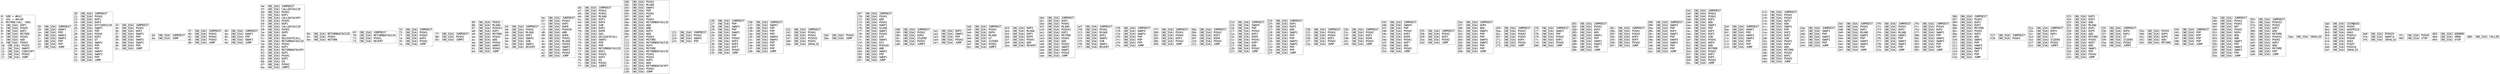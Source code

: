 digraph "graph.cfg.gv" {
	subgraph global {
		node [fontname=Courier fontsize=30.0 rank=same shape=box]
		block_0 [label="0: %00 = #0x1\l2: %01 = #0x40\l4: MSTORE(%01, %00)\l5: [NO_SSA] DUP1\l6: [NO_SSA] PUSH1\l8: [NO_SSA] DUP2\l9: [NO_SSA] MSTORE\la: [NO_SSA] PUSH1\lc: [NO_SSA] ADD\ld: [NO_SSA] PUSH2\l10: [NO_SSA] PUSH1\l12: [NO_SSA] SWAP2\l13: [NO_SSA] CODECOPY\l14: [NO_SSA] PUSH2\l17: [NO_SSA] JUMP\l"]
		block_18 [label="18: [NO_SSA] JUMPDEST\l19: [NO_SSA] SWAP1\l1a: [NO_SSA] POP\l1b: [NO_SSA] SWAP3\l1c: [NO_SSA] SWAP2\l1d: [NO_SSA] POP\l1e: [NO_SSA] POP\l1f: [NO_SSA] JUMP\l"]
		block_20 [label="20: [NO_SSA] JUMPDEST\l21: [NO_SSA] PUSH1\l23: [NO_SSA] DUP1\l24: [NO_SSA] DUP3\l25: [NO_SSA] EXTCODESIZE\l26: [NO_SSA] SWAP1\l27: [NO_SSA] POP\l28: [NO_SSA] PUSH1\l2a: [NO_SSA] DUP2\l2b: [NO_SSA] GT\l2c: [NO_SSA] SWAP2\l2d: [NO_SSA] POP\l2e: [NO_SSA] POP\l2f: [NO_SSA] SWAP2\l30: [NO_SSA] SWAP1\l31: [NO_SSA] POP\l32: [NO_SSA] JUMP\l"]
		block_33 [label="33: [NO_SSA] JUMPDEST\l34: [NO_SSA] PUSH1\l36: [NO_SSA] DUP2\l37: [NO_SSA] SWAP1\l38: [NO_SSA] POP\l39: [NO_SSA] SWAP2\l3a: [NO_SSA] SWAP1\l3b: [NO_SSA] POP\l3c: [NO_SSA] JUMP\l"]
		block_3d [label="3d: [NO_SSA] JUMPDEST\l3e: [NO_SSA] JUMP\l"]
		block_3f [label="3f: [NO_SSA] JUMPDEST\l40: [NO_SSA] PUSH1\l42: [NO_SSA] PUSH2\l45: [NO_SSA] PUSH2\l48: [NO_SSA] JUMP\l"]
		block_49 [label="49: [NO_SSA] JUMPDEST\l4a: [NO_SSA] SWAP1\l4b: [NO_SSA] POP\l4c: [NO_SSA] SWAP1\l4d: [NO_SSA] JUMP\l"]
		block_4e [label="4e: [NO_SSA] JUMPDEST\l4f: [NO_SSA] CALLDATASIZE\l50: [NO_SSA] PUSH1\l52: [NO_SSA] DUP1\l53: [NO_SSA] CALLDATACOPY\l54: [NO_SSA] PUSH1\l56: [NO_SSA] DUP1\l57: [NO_SSA] CALLDATASIZE\l58: [NO_SSA] PUSH1\l5a: [NO_SSA] DUP5\l5b: [NO_SSA] GAS\l5c: [NO_SSA] DELEGATECALL\l5d: [NO_SSA] RETURNDATASIZE\l5e: [NO_SSA] PUSH1\l60: [NO_SSA] DUP1\l61: [NO_SSA] RETURNDATACOPY\l62: [NO_SSA] DUP1\l63: [NO_SSA] PUSH1\l65: [NO_SSA] DUP2\l66: [NO_SSA] EQ\l67: [NO_SSA] PUSH2\l6a: [NO_SSA] JUMPI\l"]
		block_6b [label="6b: [NO_SSA] RETURNDATASIZE\l6c: [NO_SSA] PUSH1\l6e: [NO_SSA] RETURN\l"]
		block_6f [label="6f: [NO_SSA] JUMPDEST\l70: [NO_SSA] RETURNDATASIZE\l71: [NO_SSA] PUSH1\l73: [NO_SSA] REVERT\l"]
		block_74 [label="74: [NO_SSA] JUMPDEST\l75: [NO_SSA] PUSH1\l77: [NO_SSA] PUSH2\l7a: [NO_SSA] DUP5\l7b: [NO_SSA] PUSH2\l7e: [NO_SSA] JUMP\l"]
		block_7f [label="7f: [NO_SSA] JUMPDEST\l80: [NO_SSA] PUSH2\l83: [NO_SSA] JUMPI\l"]
		block_84 [label="84: [NO_SSA] PUSH1\l86: [NO_SSA] MLOAD\l87: [NO_SSA] PUSH32\la8: [NO_SSA] DUP2\la9: [NO_SSA] MSTORE\laa: [NO_SSA] PUSH1\lac: [NO_SSA] ADD\lad: [NO_SSA] PUSH2\lb0: [NO_SSA] SWAP1\lb1: [NO_SSA] PUSH2\lb4: [NO_SSA] JUMP\l"]
		block_b5 [label="b5: [NO_SSA] JUMPDEST\lb6: [NO_SSA] PUSH1\lb8: [NO_SSA] MLOAD\lb9: [NO_SSA] DUP1\lba: [NO_SSA] SWAP2\lbb: [NO_SSA] SUB\lbc: [NO_SSA] SWAP1\lbd: [NO_SSA] REVERT\l"]
		block_be [label="be: [NO_SSA] JUMPDEST\lbf: [NO_SSA] PUSH1\lc1: [NO_SSA] DUP1\lc2: [NO_SSA] DUP6\lc3: [NO_SSA] PUSH20\ld8: [NO_SSA] AND\ld9: [NO_SSA] DUP6\lda: [NO_SSA] PUSH1\ldc: [NO_SSA] MLOAD\ldd: [NO_SSA] PUSH2\le0: [NO_SSA] SWAP2\le1: [NO_SSA] SWAP1\le2: [NO_SSA] PUSH2\le5: [NO_SSA] JUMP\l"]
		block_e6 [label="e6: [NO_SSA] JUMPDEST\le7: [NO_SSA] PUSH1\le9: [NO_SSA] PUSH1\leb: [NO_SSA] MLOAD\lec: [NO_SSA] DUP1\led: [NO_SSA] DUP4\lee: [NO_SSA] SUB\lef: [NO_SSA] DUP2\lf0: [NO_SSA] DUP6\lf1: [NO_SSA] GAS\lf2: [NO_SSA] DELEGATECALL\lf3: [NO_SSA] SWAP2\lf4: [NO_SSA] POP\lf5: [NO_SSA] POP\lf6: [NO_SSA] RETURNDATASIZE\lf7: [NO_SSA] DUP1\lf8: [NO_SSA] PUSH1\lfa: [NO_SSA] DUP2\lfb: [NO_SSA] EQ\lfc: [NO_SSA] PUSH2\lff: [NO_SSA] JUMPI\l"]
		block_100 [label="100: [NO_SSA] PUSH1\l102: [NO_SSA] MLOAD\l103: [NO_SSA] SWAP2\l104: [NO_SSA] POP\l105: [NO_SSA] PUSH1\l107: [NO_SSA] NOT\l108: [NO_SSA] PUSH1\l10a: [NO_SSA] RETURNDATASIZE\l10b: [NO_SSA] ADD\l10c: [NO_SSA] AND\l10d: [NO_SSA] DUP3\l10e: [NO_SSA] ADD\l10f: [NO_SSA] PUSH1\l111: [NO_SSA] MSTORE\l112: [NO_SSA] RETURNDATASIZE\l113: [NO_SSA] DUP3\l114: [NO_SSA] MSTORE\l115: [NO_SSA] RETURNDATASIZE\l116: [NO_SSA] PUSH1\l118: [NO_SSA] PUSH1\l11a: [NO_SSA] DUP5\l11b: [NO_SSA] ADD\l11c: [NO_SSA] RETURNDATACOPY\l11d: [NO_SSA] PUSH2\l120: [NO_SSA] JUMP\l"]
		block_121 [label="121: [NO_SSA] JUMPDEST\l122: [NO_SSA] PUSH1\l124: [NO_SSA] SWAP2\l125: [NO_SSA] POP\l"]
		block_126 [label="126: [NO_SSA] JUMPDEST\l127: [NO_SSA] POP\l128: [NO_SSA] SWAP2\l129: [NO_SSA] POP\l12a: [NO_SSA] SWAP2\l12b: [NO_SSA] POP\l12c: [NO_SSA] PUSH2\l12f: [NO_SSA] DUP3\l130: [NO_SSA] DUP3\l131: [NO_SSA] DUP7\l132: [NO_SSA] PUSH2\l135: [NO_SSA] JUMP\l"]
		block_136 [label="136: [NO_SSA] JUMPDEST\l137: [NO_SSA] SWAP3\l138: [NO_SSA] POP\l139: [NO_SSA] POP\l13a: [NO_SSA] POP\l13b: [NO_SSA] SWAP4\l13c: [NO_SSA] SWAP3\l13d: [NO_SSA] POP\l13e: [NO_SSA] POP\l13f: [NO_SSA] POP\l140: [NO_SSA] JUMP\l"]
		block_141 [label="141: [NO_SSA] JUMPDEST\l142: [NO_SSA] PUSH1\l144: [NO_SSA] PUSH2\l147: [NO_SSA] PUSH32\l168: [NO_SSA] PUSH1\l16a: [NO_SSA] INVALID\l"]
		block_16b [label="16b: [NO_SSA] PUSH2\l16e: [NO_SSA] JUMP\l"]
		block_16f [label="16f: [NO_SSA] JUMPDEST\l170: [NO_SSA] PUSH1\l172: [NO_SSA] ADD\l173: [NO_SSA] PUSH1\l175: [NO_SSA] SWAP1\l176: [NO_SSA] SLOAD\l177: [NO_SSA] SWAP1\l178: [NO_SSA] PUSH2\l17b: [NO_SSA] EXP\l17c: [NO_SSA] SWAP1\l17d: [NO_SSA] DIV\l17e: [NO_SSA] PUSH20\l193: [NO_SSA] AND\l194: [NO_SSA] SWAP1\l195: [NO_SSA] POP\l196: [NO_SSA] SWAP1\l197: [NO_SSA] JUMP\l"]
		block_198 [label="198: [NO_SSA] JUMPDEST\l199: [NO_SSA] PUSH1\l19b: [NO_SSA] DUP4\l19c: [NO_SSA] ISZERO\l19d: [NO_SSA] PUSH2\l1a0: [NO_SSA] JUMPI\l"]
		block_1a1 [label="1a1: [NO_SSA] DUP3\l1a2: [NO_SSA] SWAP1\l1a3: [NO_SSA] POP\l1a4: [NO_SSA] PUSH2\l1a7: [NO_SSA] JUMP\l"]
		block_1a8 [label="1a8: [NO_SSA] JUMPDEST\l1a9: [NO_SSA] PUSH1\l1ab: [NO_SSA] DUP4\l1ac: [NO_SSA] MLOAD\l1ad: [NO_SSA] GT\l1ae: [NO_SSA] ISZERO\l1af: [NO_SSA] PUSH2\l1b2: [NO_SSA] JUMPI\l"]
		block_1b3 [label="1b3: [NO_SSA] DUP3\l1b4: [NO_SSA] MLOAD\l1b5: [NO_SSA] DUP1\l1b6: [NO_SSA] DUP5\l1b7: [NO_SSA] PUSH1\l1b9: [NO_SSA] ADD\l1ba: [NO_SSA] REVERT\l"]
		block_1bb [label="1bb: [NO_SSA] JUMPDEST\l1bc: [NO_SSA] DUP2\l1bd: [NO_SSA] PUSH1\l1bf: [NO_SSA] MLOAD\l1c0: [NO_SSA] PUSH32\l1e1: [NO_SSA] DUP2\l1e2: [NO_SSA] MSTORE\l1e3: [NO_SSA] PUSH1\l1e5: [NO_SSA] ADD\l1e6: [NO_SSA] PUSH2\l1e9: [NO_SSA] SWAP2\l1ea: [NO_SSA] SWAP1\l1eb: [NO_SSA] PUSH2\l1ee: [NO_SSA] JUMP\l"]
		block_1ef [label="1ef: [NO_SSA] JUMPDEST\l1f0: [NO_SSA] PUSH1\l1f2: [NO_SSA] MLOAD\l1f3: [NO_SSA] DUP1\l1f4: [NO_SSA] SWAP2\l1f5: [NO_SSA] SUB\l1f6: [NO_SSA] SWAP1\l1f7: [NO_SSA] REVERT\l"]
		block_1f8 [label="1f8: [NO_SSA] JUMPDEST\l1f9: [NO_SSA] SWAP4\l1fa: [NO_SSA] SWAP3\l1fb: [NO_SSA] POP\l1fc: [NO_SSA] POP\l1fd: [NO_SSA] POP\l1fe: [NO_SSA] JUMP\l"]
		block_1ff [label="1ff: [NO_SSA] JUMPDEST\l200: [NO_SSA] PUSH1\l202: [NO_SSA] PUSH2\l205: [NO_SSA] DUP3\l206: [NO_SSA] PUSH2\l209: [NO_SSA] JUMP\l"]
		block_20a [label="20a: [NO_SSA] JUMPDEST\l20b: [NO_SSA] PUSH2\l20e: [NO_SSA] DUP2\l20f: [NO_SSA] DUP6\l210: [NO_SSA] PUSH2\l213: [NO_SSA] JUMP\l"]
		block_214 [label="214: [NO_SSA] JUMPDEST\l215: [NO_SSA] SWAP4\l216: [NO_SSA] POP\l217: [NO_SSA] PUSH2\l21a: [NO_SSA] DUP2\l21b: [NO_SSA] DUP6\l21c: [NO_SSA] PUSH1\l21e: [NO_SSA] DUP7\l21f: [NO_SSA] ADD\l220: [NO_SSA] PUSH2\l223: [NO_SSA] JUMP\l"]
		block_224 [label="224: [NO_SSA] JUMPDEST\l225: [NO_SSA] DUP1\l226: [NO_SSA] DUP5\l227: [NO_SSA] ADD\l228: [NO_SSA] SWAP2\l229: [NO_SSA] POP\l22a: [NO_SSA] POP\l22b: [NO_SSA] SWAP3\l22c: [NO_SSA] SWAP2\l22d: [NO_SSA] POP\l22e: [NO_SSA] POP\l22f: [NO_SSA] JUMP\l"]
		block_230 [label="230: [NO_SSA] JUMPDEST\l231: [NO_SSA] PUSH1\l233: [NO_SSA] PUSH2\l236: [NO_SSA] DUP3\l237: [NO_SSA] PUSH2\l23a: [NO_SSA] JUMP\l"]
		block_23b [label="23b: [NO_SSA] JUMPDEST\l23c: [NO_SSA] PUSH2\l23f: [NO_SSA] DUP2\l240: [NO_SSA] DUP6\l241: [NO_SSA] PUSH2\l244: [NO_SSA] JUMP\l"]
		block_245 [label="245: [NO_SSA] JUMPDEST\l246: [NO_SSA] SWAP4\l247: [NO_SSA] POP\l248: [NO_SSA] PUSH2\l24b: [NO_SSA] DUP2\l24c: [NO_SSA] DUP6\l24d: [NO_SSA] PUSH1\l24f: [NO_SSA] DUP7\l250: [NO_SSA] ADD\l251: [NO_SSA] PUSH2\l254: [NO_SSA] JUMP\l"]
		block_255 [label="255: [NO_SSA] JUMPDEST\l256: [NO_SSA] PUSH2\l259: [NO_SSA] DUP2\l25a: [NO_SSA] PUSH2\l25d: [NO_SSA] JUMP\l"]
		block_25e [label="25e: [NO_SSA] JUMPDEST\l25f: [NO_SSA] DUP5\l260: [NO_SSA] ADD\l261: [NO_SSA] SWAP2\l262: [NO_SSA] POP\l263: [NO_SSA] POP\l264: [NO_SSA] SWAP3\l265: [NO_SSA] SWAP2\l266: [NO_SSA] POP\l267: [NO_SSA] POP\l268: [NO_SSA] JUMP\l"]
		block_269 [label="269: [NO_SSA] JUMPDEST\l26a: [NO_SSA] PUSH1\l26c: [NO_SSA] PUSH2\l26f: [NO_SSA] PUSH1\l271: [NO_SSA] DUP4\l272: [NO_SSA] PUSH2\l275: [NO_SSA] JUMP\l"]
		block_276 [label="276: [NO_SSA] JUMPDEST\l277: [NO_SSA] SWAP2\l278: [NO_SSA] POP\l279: [NO_SSA] PUSH2\l27c: [NO_SSA] DUP3\l27d: [NO_SSA] PUSH2\l280: [NO_SSA] JUMP\l"]
		block_281 [label="281: [NO_SSA] JUMPDEST\l282: [NO_SSA] PUSH1\l284: [NO_SSA] DUP3\l285: [NO_SSA] ADD\l286: [NO_SSA] SWAP1\l287: [NO_SSA] POP\l288: [NO_SSA] SWAP2\l289: [NO_SSA] SWAP1\l28a: [NO_SSA] POP\l28b: [NO_SSA] JUMP\l"]
		block_28c [label="28c: [NO_SSA] JUMPDEST\l28d: [NO_SSA] PUSH1\l28f: [NO_SSA] PUSH2\l292: [NO_SSA] DUP3\l293: [NO_SSA] DUP5\l294: [NO_SSA] PUSH2\l297: [NO_SSA] JUMP\l"]
		block_298 [label="298: [NO_SSA] JUMPDEST\l299: [NO_SSA] SWAP2\l29a: [NO_SSA] POP\l29b: [NO_SSA] DUP2\l29c: [NO_SSA] SWAP1\l29d: [NO_SSA] POP\l29e: [NO_SSA] SWAP3\l29f: [NO_SSA] SWAP2\l2a0: [NO_SSA] POP\l2a1: [NO_SSA] POP\l2a2: [NO_SSA] JUMP\l"]
		block_2a3 [label="2a3: [NO_SSA] JUMPDEST\l2a4: [NO_SSA] PUSH1\l2a6: [NO_SSA] PUSH1\l2a8: [NO_SSA] DUP3\l2a9: [NO_SSA] ADD\l2aa: [NO_SSA] SWAP1\l2ab: [NO_SSA] POP\l2ac: [NO_SSA] DUP2\l2ad: [NO_SSA] DUP2\l2ae: [NO_SSA] SUB\l2af: [NO_SSA] PUSH1\l2b1: [NO_SSA] DUP4\l2b2: [NO_SSA] ADD\l2b3: [NO_SSA] MSTORE\l2b4: [NO_SSA] PUSH2\l2b7: [NO_SSA] DUP2\l2b8: [NO_SSA] DUP5\l2b9: [NO_SSA] PUSH2\l2bc: [NO_SSA] JUMP\l"]
		block_2bd [label="2bd: [NO_SSA] JUMPDEST\l2be: [NO_SSA] SWAP1\l2bf: [NO_SSA] POP\l2c0: [NO_SSA] SWAP3\l2c1: [NO_SSA] SWAP2\l2c2: [NO_SSA] POP\l2c3: [NO_SSA] POP\l2c4: [NO_SSA] JUMP\l"]
		block_2c5 [label="2c5: [NO_SSA] JUMPDEST\l2c6: [NO_SSA] PUSH1\l2c8: [NO_SSA] PUSH1\l2ca: [NO_SSA] DUP3\l2cb: [NO_SSA] ADD\l2cc: [NO_SSA] SWAP1\l2cd: [NO_SSA] POP\l2ce: [NO_SSA] DUP2\l2cf: [NO_SSA] DUP2\l2d0: [NO_SSA] SUB\l2d1: [NO_SSA] PUSH1\l2d3: [NO_SSA] DUP4\l2d4: [NO_SSA] ADD\l2d5: [NO_SSA] MSTORE\l2d6: [NO_SSA] PUSH2\l2d9: [NO_SSA] DUP2\l2da: [NO_SSA] PUSH2\l2dd: [NO_SSA] JUMP\l"]
		block_2de [label="2de: [NO_SSA] JUMPDEST\l2df: [NO_SSA] SWAP1\l2e0: [NO_SSA] POP\l2e1: [NO_SSA] SWAP2\l2e2: [NO_SSA] SWAP1\l2e3: [NO_SSA] POP\l2e4: [NO_SSA] JUMP\l"]
		block_2e5 [label="2e5: [NO_SSA] JUMPDEST\l2e6: [NO_SSA] PUSH1\l2e8: [NO_SSA] DUP2\l2e9: [NO_SSA] MLOAD\l2ea: [NO_SSA] SWAP1\l2eb: [NO_SSA] POP\l2ec: [NO_SSA] SWAP2\l2ed: [NO_SSA] SWAP1\l2ee: [NO_SSA] POP\l2ef: [NO_SSA] JUMP\l"]
		block_2f0 [label="2f0: [NO_SSA] JUMPDEST\l2f1: [NO_SSA] PUSH1\l2f3: [NO_SSA] DUP2\l2f4: [NO_SSA] MLOAD\l2f5: [NO_SSA] SWAP1\l2f6: [NO_SSA] POP\l2f7: [NO_SSA] SWAP2\l2f8: [NO_SSA] SWAP1\l2f9: [NO_SSA] POP\l2fa: [NO_SSA] JUMP\l"]
		block_2fb [label="2fb: [NO_SSA] JUMPDEST\l2fc: [NO_SSA] PUSH1\l2fe: [NO_SSA] DUP2\l2ff: [NO_SSA] SWAP1\l300: [NO_SSA] POP\l301: [NO_SSA] SWAP3\l302: [NO_SSA] SWAP2\l303: [NO_SSA] POP\l304: [NO_SSA] POP\l305: [NO_SSA] JUMP\l"]
		block_306 [label="306: [NO_SSA] JUMPDEST\l307: [NO_SSA] PUSH1\l309: [NO_SSA] DUP3\l30a: [NO_SSA] DUP3\l30b: [NO_SSA] MSTORE\l30c: [NO_SSA] PUSH1\l30e: [NO_SSA] DUP3\l30f: [NO_SSA] ADD\l310: [NO_SSA] SWAP1\l311: [NO_SSA] POP\l312: [NO_SSA] SWAP3\l313: [NO_SSA] SWAP2\l314: [NO_SSA] POP\l315: [NO_SSA] POP\l316: [NO_SSA] JUMP\l"]
		block_317 [label="317: [NO_SSA] JUMPDEST\l318: [NO_SSA] PUSH1\l"]
		block_31a [label="31a: [NO_SSA] JUMPDEST\l31b: [NO_SSA] DUP4\l31c: [NO_SSA] DUP2\l31d: [NO_SSA] LT\l31e: [NO_SSA] ISZERO\l31f: [NO_SSA] PUSH2\l322: [NO_SSA] JUMPI\l"]
		block_323 [label="323: [NO_SSA] DUP1\l324: [NO_SSA] DUP3\l325: [NO_SSA] ADD\l326: [NO_SSA] MLOAD\l327: [NO_SSA] DUP2\l328: [NO_SSA] DUP5\l329: [NO_SSA] ADD\l32a: [NO_SSA] MSTORE\l32b: [NO_SSA] PUSH1\l32d: [NO_SSA] DUP2\l32e: [NO_SSA] ADD\l32f: [NO_SSA] SWAP1\l330: [NO_SSA] POP\l331: [NO_SSA] PUSH2\l334: [NO_SSA] JUMP\l"]
		block_335 [label="335: [NO_SSA] JUMPDEST\l336: [NO_SSA] DUP4\l337: [NO_SSA] DUP2\l338: [NO_SSA] GT\l339: [NO_SSA] ISZERO\l33a: [NO_SSA] PUSH2\l33d: [NO_SSA] JUMPI\l"]
		block_33e [label="33e: [NO_SSA] PUSH1\l340: [NO_SSA] DUP5\l341: [NO_SSA] DUP5\l342: [NO_SSA] ADD\l343: [NO_SSA] MSTORE\l"]
		block_344 [label="344: [NO_SSA] JUMPDEST\l345: [NO_SSA] POP\l346: [NO_SSA] POP\l347: [NO_SSA] POP\l348: [NO_SSA] POP\l349: [NO_SSA] JUMP\l"]
		block_34a [label="34a: [NO_SSA] JUMPDEST\l34b: [NO_SSA] PUSH1\l34d: [NO_SSA] PUSH1\l34f: [NO_SSA] NOT\l350: [NO_SSA] PUSH1\l352: [NO_SSA] DUP4\l353: [NO_SSA] ADD\l354: [NO_SSA] AND\l355: [NO_SSA] SWAP1\l356: [NO_SSA] POP\l357: [NO_SSA] SWAP2\l358: [NO_SSA] SWAP1\l359: [NO_SSA] POP\l35a: [NO_SSA] JUMP\l"]
		block_35b [label="35b: [NO_SSA] JUMPDEST\l35c: [NO_SSA] PUSH32\l37d: [NO_SSA] PUSH1\l37f: [NO_SSA] DUP3\l380: [NO_SSA] ADD\l381: [NO_SSA] MSTORE\l382: [NO_SSA] PUSH32\l3a3: [NO_SSA] PUSH1\l3a5: [NO_SSA] DUP3\l3a6: [NO_SSA] ADD\l3a7: [NO_SSA] MSTORE\l3a8: [NO_SSA] POP\l3a9: [NO_SSA] JUMP\l"]
		block_3aa [label="3aa: [NO_SSA] INVALID\l"]
		block_3ab [label="3ab: [NO_SSA] COINBASE\l3ac: [NO_SSA] PUSH5\l3b2: [NO_SSA] GASPRICE\l3b3: [NO_SSA] SHA3\l3b4: [NO_SSA] PUSH13\l3c2: [NO_SSA] PUSH8\l3cb: [NO_SSA] SHA3\l3cc: [NO_SSA] PUSH7\l3d4: [NO_SSA] PUSH10\l3df: [NO_SSA] INVALID\l"]
		block_3e0 [label="3e0: [NO_SSA] PUSH25\l3fa: [NO_SSA] SWAP14\l3fb: [NO_SSA] INVALID\l"]
		block_3fc [label="3fc: [NO_SSA] PUSH5\l402: [NO_SSA] STOP\l"]
		block_403 [label="403: [NO_SSA] ADDMOD\l404: [NO_SSA] SMOD\l405: [NO_SSA] STOP\l"]
		block_406 [label="406: [NO_SSA] CALLER\l"]
	}
}

